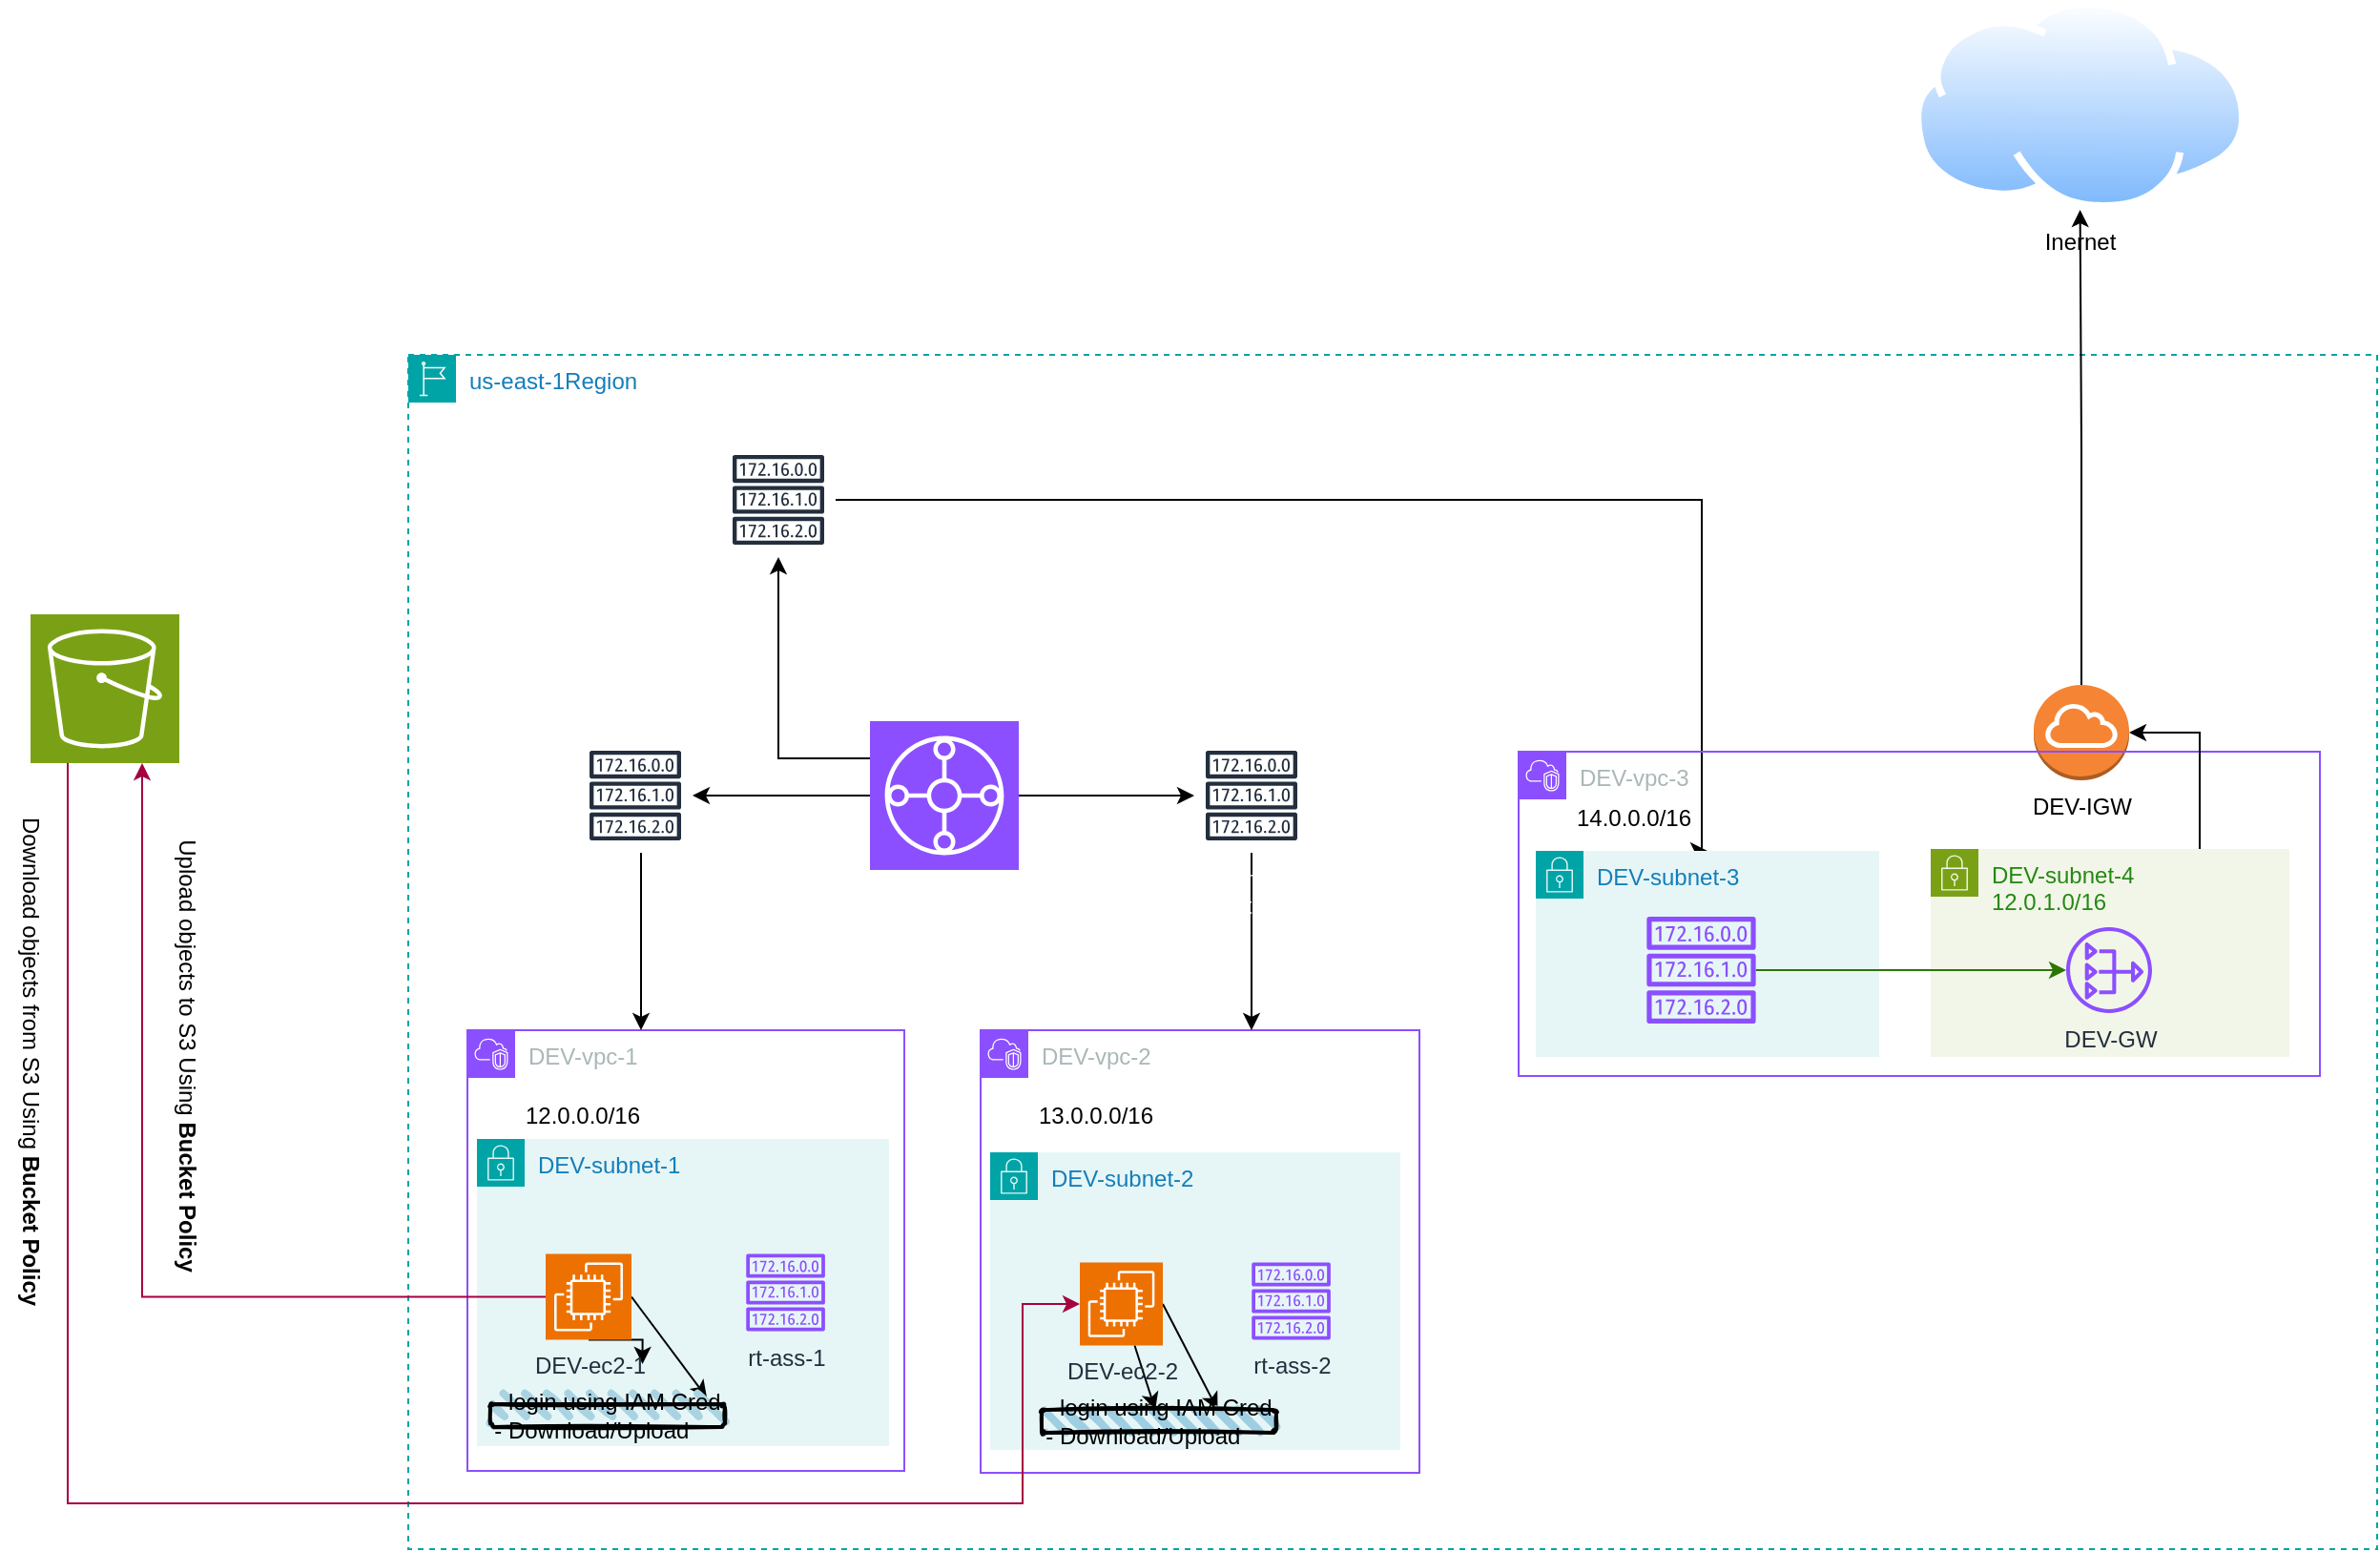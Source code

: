 <mxfile version="22.1.2" type="device">
  <diagram name="Page-1" id="GXH7HksNQJkOH-qJe8ID">
    <mxGraphModel dx="1560" dy="992" grid="1" gridSize="10" guides="1" tooltips="1" connect="1" arrows="1" fold="1" page="1" pageScale="1" pageWidth="850" pageHeight="1100" math="0" shadow="0">
      <root>
        <mxCell id="0" />
        <mxCell id="1" parent="0" />
        <mxCell id="y1fXWGU0vIESQ1dCH3lC-1" value="us-east-1Region" style="points=[[0,0],[0.25,0],[0.5,0],[0.75,0],[1,0],[1,0.25],[1,0.5],[1,0.75],[1,1],[0.75,1],[0.5,1],[0.25,1],[0,1],[0,0.75],[0,0.5],[0,0.25]];outlineConnect=0;gradientColor=none;html=1;whiteSpace=wrap;fontSize=12;fontStyle=0;container=1;pointerEvents=0;collapsible=0;recursiveResize=0;shape=mxgraph.aws4.group;grIcon=mxgraph.aws4.group_region;strokeColor=#00A4A6;fillColor=none;verticalAlign=top;align=left;spacingLeft=30;fontColor=#147EBA;dashed=1;" parent="1" vertex="1">
          <mxGeometry x="248" y="254" width="1032" height="626" as="geometry" />
        </mxCell>
        <mxCell id="y1fXWGU0vIESQ1dCH3lC-14" value="DEV-vpc-2" style="points=[[0,0],[0.25,0],[0.5,0],[0.75,0],[1,0],[1,0.25],[1,0.5],[1,0.75],[1,1],[0.75,1],[0.5,1],[0.25,1],[0,1],[0,0.75],[0,0.5],[0,0.25]];outlineConnect=0;gradientColor=none;html=1;whiteSpace=wrap;fontSize=12;fontStyle=0;container=1;pointerEvents=0;collapsible=0;recursiveResize=0;shape=mxgraph.aws4.group;grIcon=mxgraph.aws4.group_vpc2;strokeColor=#8C4FFF;fillColor=none;verticalAlign=top;align=left;spacingLeft=30;fontColor=#AAB7B8;dashed=0;" parent="y1fXWGU0vIESQ1dCH3lC-1" vertex="1">
          <mxGeometry x="300" y="354" width="230" height="232" as="geometry" />
        </mxCell>
        <mxCell id="y1fXWGU0vIESQ1dCH3lC-45" value="13.0.0.0/16" style="text;html=1;align=center;verticalAlign=middle;resizable=0;points=[];autosize=1;strokeColor=none;fillColor=none;" parent="y1fXWGU0vIESQ1dCH3lC-14" vertex="1">
          <mxGeometry x="20" y="30" width="80" height="30" as="geometry" />
        </mxCell>
        <mxCell id="1Atnoubjokcd63XYgQ4R-5" value="DEV-subnet-2" style="points=[[0,0],[0.25,0],[0.5,0],[0.75,0],[1,0],[1,0.25],[1,0.5],[1,0.75],[1,1],[0.75,1],[0.5,1],[0.25,1],[0,1],[0,0.75],[0,0.5],[0,0.25]];outlineConnect=0;gradientColor=none;html=1;whiteSpace=wrap;fontSize=12;fontStyle=0;container=1;pointerEvents=0;collapsible=0;recursiveResize=0;shape=mxgraph.aws4.group;grIcon=mxgraph.aws4.group_security_group;grStroke=0;strokeColor=#00A4A6;fillColor=#E6F6F7;verticalAlign=top;align=left;spacingLeft=30;fontColor=#147EBA;dashed=0;" parent="y1fXWGU0vIESQ1dCH3lC-14" vertex="1">
          <mxGeometry x="5" y="64" width="215" height="156" as="geometry" />
        </mxCell>
        <mxCell id="24" style="edgeStyle=none;html=1;fontColor=#000000;" parent="1Atnoubjokcd63XYgQ4R-5" source="1Atnoubjokcd63XYgQ4R-33" target="23" edge="1">
          <mxGeometry relative="1" as="geometry" />
        </mxCell>
        <mxCell id="25" style="edgeStyle=none;html=1;entryX=0.75;entryY=0;entryDx=0;entryDy=0;fontColor=#000000;strokeColor=#000000;exitX=1;exitY=0.5;exitDx=0;exitDy=0;exitPerimeter=0;" parent="1Atnoubjokcd63XYgQ4R-5" source="1Atnoubjokcd63XYgQ4R-33" target="23" edge="1">
          <mxGeometry relative="1" as="geometry" />
        </mxCell>
        <mxCell id="1Atnoubjokcd63XYgQ4R-33" value="DEV-ec2-2" style="sketch=0;points=[[0,0,0],[0.25,0,0],[0.5,0,0],[0.75,0,0],[1,0,0],[0,1,0],[0.25,1,0],[0.5,1,0],[0.75,1,0],[1,1,0],[0,0.25,0],[0,0.5,0],[0,0.75,0],[1,0.25,0],[1,0.5,0],[1,0.75,0]];outlineConnect=0;fontColor=#232F3E;fillColor=#ED7100;strokeColor=#ffffff;dashed=0;verticalLabelPosition=bottom;verticalAlign=top;align=center;html=1;fontSize=12;fontStyle=0;aspect=fixed;shape=mxgraph.aws4.resourceIcon;resIcon=mxgraph.aws4.ec2;" parent="1Atnoubjokcd63XYgQ4R-5" vertex="1">
          <mxGeometry x="47" y="57.75" width="43.5" height="43.5" as="geometry" />
        </mxCell>
        <mxCell id="1Atnoubjokcd63XYgQ4R-35" value="rt-ass-2" style="sketch=0;outlineConnect=0;fontColor=#232F3E;gradientColor=none;fillColor=#8C4FFF;strokeColor=none;dashed=0;verticalLabelPosition=bottom;verticalAlign=top;align=center;html=1;fontSize=12;fontStyle=0;aspect=fixed;pointerEvents=1;shape=mxgraph.aws4.route_table;" parent="1Atnoubjokcd63XYgQ4R-5" vertex="1">
          <mxGeometry x="137" y="57.75" width="41.57" height="40.5" as="geometry" />
        </mxCell>
        <mxCell id="23" value="&lt;div style=&quot;text-align: left;&quot;&gt;&lt;span style=&quot;background-color: initial;&quot;&gt;- login using IAM &lt;/span&gt;&lt;span style=&quot;background-color: initial;&quot;&gt;Cred&lt;/span&gt;&lt;/div&gt;&lt;div style=&quot;text-align: left;&quot;&gt;&lt;span style=&quot;background-color: initial;&quot;&gt;- Download/Upload&lt;/span&gt;&lt;/div&gt;" style="rounded=1;whiteSpace=wrap;html=1;strokeWidth=2;fillWeight=4;hachureGap=8;hachureAngle=45;fillColor=#9ECEE2;sketch=1;fontColor=#000000;" parent="1Atnoubjokcd63XYgQ4R-5" vertex="1">
          <mxGeometry x="27" y="135" width="123" height="12" as="geometry" />
        </mxCell>
        <mxCell id="1Atnoubjokcd63XYgQ4R-15" style="edgeStyle=orthogonalEdgeStyle;rounded=0;orthogonalLoop=1;jettySize=auto;html=1;" parent="y1fXWGU0vIESQ1dCH3lC-1" source="DpCkxI8PSZB8Ehpu4HjT-7" target="y1fXWGU0vIESQ1dCH3lC-14" edge="1">
          <mxGeometry relative="1" as="geometry">
            <Array as="points">
              <mxPoint x="442" y="303" />
              <mxPoint x="442" y="303" />
            </Array>
          </mxGeometry>
        </mxCell>
        <mxCell id="y1fXWGU0vIESQ1dCH3lC-5" value="&lt;font color=&quot;#ffffff&quot;&gt;DEV-TGW&lt;/font&gt;" style="sketch=0;points=[[0,0,0],[0.25,0,0],[0.5,0,0],[0.75,0,0],[1,0,0],[0,1,0],[0.25,1,0],[0.5,1,0],[0.75,1,0],[1,1,0],[0,0.25,0],[0,0.5,0],[0,0.75,0],[1,0.25,0],[1,0.5,0],[1,0.75,0]];outlineConnect=0;fontColor=#232F3E;fillColor=#8C4FFF;strokeColor=#ffffff;dashed=0;verticalLabelPosition=bottom;verticalAlign=top;align=center;html=1;fontSize=12;fontStyle=0;aspect=fixed;shape=mxgraph.aws4.resourceIcon;resIcon=mxgraph.aws4.transit_gateway;" parent="y1fXWGU0vIESQ1dCH3lC-1" vertex="1">
          <mxGeometry x="242" y="192" width="78" height="78" as="geometry" />
        </mxCell>
        <mxCell id="y1fXWGU0vIESQ1dCH3lC-7" value="DEV-IGW" style="outlineConnect=0;dashed=0;verticalLabelPosition=bottom;verticalAlign=top;align=center;html=1;shape=mxgraph.aws3.internet_gateway;fillColor=#F58534;gradientColor=none;" parent="y1fXWGU0vIESQ1dCH3lC-1" vertex="1">
          <mxGeometry x="852" y="173" width="50" height="50" as="geometry" />
        </mxCell>
        <mxCell id="1Atnoubjokcd63XYgQ4R-7" value="DEV-vpc-1" style="points=[[0,0],[0.25,0],[0.5,0],[0.75,0],[1,0],[1,0.25],[1,0.5],[1,0.75],[1,1],[0.75,1],[0.5,1],[0.25,1],[0,1],[0,0.75],[0,0.5],[0,0.25]];outlineConnect=0;gradientColor=none;html=1;whiteSpace=wrap;fontSize=12;fontStyle=0;container=1;pointerEvents=0;collapsible=0;recursiveResize=0;shape=mxgraph.aws4.group;grIcon=mxgraph.aws4.group_vpc2;strokeColor=#8C4FFF;fillColor=none;verticalAlign=top;align=left;spacingLeft=30;fontColor=#AAB7B8;dashed=0;" parent="y1fXWGU0vIESQ1dCH3lC-1" vertex="1">
          <mxGeometry x="31" y="354" width="229" height="231" as="geometry" />
        </mxCell>
        <mxCell id="1Atnoubjokcd63XYgQ4R-8" value="12.0.0.0/16" style="text;html=1;align=center;verticalAlign=middle;resizable=0;points=[];autosize=1;strokeColor=none;fillColor=none;" parent="1Atnoubjokcd63XYgQ4R-7" vertex="1">
          <mxGeometry x="20" y="30" width="80" height="30" as="geometry" />
        </mxCell>
        <mxCell id="DpCkxI8PSZB8Ehpu4HjT-10" value="&lt;font color=&quot;#ffffff&quot;&gt;Attachment&amp;nbsp; &amp;amp;&lt;br style=&quot;&quot;&gt;&amp;nbsp;Attachment Route table&lt;/font&gt;" style="sketch=0;outlineConnect=0;fontColor=#232F3E;gradientColor=none;strokeColor=#232F3E;fillColor=#ffffff;dashed=0;verticalLabelPosition=bottom;verticalAlign=top;align=center;html=1;fontSize=12;fontStyle=0;aspect=fixed;shape=mxgraph.aws4.resourceIcon;resIcon=mxgraph.aws4.route_table;" parent="y1fXWGU0vIESQ1dCH3lC-1" vertex="1">
          <mxGeometry x="89" y="201" width="60" height="60" as="geometry" />
        </mxCell>
        <mxCell id="1Atnoubjokcd63XYgQ4R-23" value="" style="edgeStyle=orthogonalEdgeStyle;rounded=0;orthogonalLoop=1;jettySize=auto;html=1;entryX=1;entryY=0.5;entryDx=0;entryDy=0;" parent="y1fXWGU0vIESQ1dCH3lC-1" source="y1fXWGU0vIESQ1dCH3lC-5" target="DpCkxI8PSZB8Ehpu4HjT-10" edge="1">
          <mxGeometry relative="1" as="geometry">
            <mxPoint x="376" y="231" as="sourcePoint" />
            <mxPoint x="236" y="524" as="targetPoint" />
          </mxGeometry>
        </mxCell>
        <mxCell id="1Atnoubjokcd63XYgQ4R-16" style="edgeStyle=orthogonalEdgeStyle;rounded=0;orthogonalLoop=1;jettySize=auto;html=1;" parent="y1fXWGU0vIESQ1dCH3lC-1" source="DpCkxI8PSZB8Ehpu4HjT-10" edge="1">
          <mxGeometry relative="1" as="geometry">
            <mxPoint x="122" y="354" as="targetPoint" />
            <Array as="points">
              <mxPoint x="122" y="354" />
            </Array>
          </mxGeometry>
        </mxCell>
        <mxCell id="1Atnoubjokcd63XYgQ4R-24" value="" style="edgeStyle=orthogonalEdgeStyle;rounded=0;orthogonalLoop=1;jettySize=auto;html=1;" parent="y1fXWGU0vIESQ1dCH3lC-1" source="y1fXWGU0vIESQ1dCH3lC-5" target="DpCkxI8PSZB8Ehpu4HjT-7" edge="1">
          <mxGeometry relative="1" as="geometry">
            <mxPoint x="464" y="501" as="sourcePoint" />
            <mxPoint x="695" y="669" as="targetPoint" />
          </mxGeometry>
        </mxCell>
        <mxCell id="DpCkxI8PSZB8Ehpu4HjT-7" value="&lt;font color=&quot;#ffffff&quot;&gt;Attachment&amp;nbsp; &amp;amp;&lt;br style=&quot;&quot;&gt;&amp;nbsp;Attachment Route table&lt;/font&gt;" style="sketch=0;outlineConnect=0;fontColor=#232F3E;gradientColor=none;strokeColor=#232F3E;fillColor=#ffffff;dashed=0;verticalLabelPosition=bottom;verticalAlign=top;align=center;html=1;fontSize=12;fontStyle=0;aspect=fixed;shape=mxgraph.aws4.resourceIcon;resIcon=mxgraph.aws4.route_table;" parent="y1fXWGU0vIESQ1dCH3lC-1" vertex="1">
          <mxGeometry x="412" y="201" width="60" height="60" as="geometry" />
        </mxCell>
        <mxCell id="yWzuZJ4NIgI-iqTGhFL4-26" style="edgeStyle=orthogonalEdgeStyle;rounded=0;orthogonalLoop=1;jettySize=auto;html=1;entryX=0.5;entryY=0;entryDx=0;entryDy=0;" edge="1" parent="y1fXWGU0vIESQ1dCH3lC-1" source="1Atnoubjokcd63XYgQ4R-25" target="1Atnoubjokcd63XYgQ4R-9">
          <mxGeometry relative="1" as="geometry">
            <Array as="points">
              <mxPoint x="678" y="76" />
              <mxPoint x="678" y="260" />
            </Array>
          </mxGeometry>
        </mxCell>
        <mxCell id="1Atnoubjokcd63XYgQ4R-25" value="&lt;font color=&quot;#ffffff&quot;&gt;Attachment&amp;nbsp; &amp;amp;&lt;br&gt;&amp;nbsp;Attachment Route table&lt;/font&gt;" style="sketch=0;outlineConnect=0;fontColor=#232F3E;gradientColor=none;strokeColor=#232F3E;fillColor=#ffffff;dashed=0;verticalLabelPosition=bottom;verticalAlign=top;align=center;html=1;fontSize=12;fontStyle=0;aspect=fixed;shape=mxgraph.aws4.resourceIcon;resIcon=mxgraph.aws4.route_table;" parent="y1fXWGU0vIESQ1dCH3lC-1" vertex="1">
          <mxGeometry x="164" y="46" width="60" height="60" as="geometry" />
        </mxCell>
        <mxCell id="1Atnoubjokcd63XYgQ4R-26" value="" style="edgeStyle=orthogonalEdgeStyle;rounded=0;orthogonalLoop=1;jettySize=auto;html=1;exitX=0;exitY=0.25;exitDx=0;exitDy=0;exitPerimeter=0;entryX=0.5;entryY=1;entryDx=0;entryDy=0;" parent="y1fXWGU0vIESQ1dCH3lC-1" source="y1fXWGU0vIESQ1dCH3lC-5" target="1Atnoubjokcd63XYgQ4R-25" edge="1">
          <mxGeometry relative="1" as="geometry">
            <mxPoint x="396" y="147" as="sourcePoint" />
            <mxPoint x="130" y="-4" as="targetPoint" />
          </mxGeometry>
        </mxCell>
        <mxCell id="y1fXWGU0vIESQ1dCH3lC-2" value="DEV-vpc-3" style="points=[[0,0],[0.25,0],[0.5,0],[0.75,0],[1,0],[1,0.25],[1,0.5],[1,0.75],[1,1],[0.75,1],[0.5,1],[0.25,1],[0,1],[0,0.75],[0,0.5],[0,0.25]];outlineConnect=0;gradientColor=none;html=1;whiteSpace=wrap;fontSize=12;fontStyle=0;container=1;pointerEvents=0;collapsible=0;recursiveResize=0;shape=mxgraph.aws4.group;grIcon=mxgraph.aws4.group_vpc2;strokeColor=#8C4FFF;fillColor=none;verticalAlign=top;align=left;spacingLeft=30;fontColor=#AAB7B8;dashed=0;" parent="y1fXWGU0vIESQ1dCH3lC-1" vertex="1">
          <mxGeometry x="582" y="208" width="420" height="170" as="geometry" />
        </mxCell>
        <mxCell id="y1fXWGU0vIESQ1dCH3lC-6" value="DEV-subnet-4&lt;br&gt;12.0.1.0/16" style="points=[[0,0],[0.25,0],[0.5,0],[0.75,0],[1,0],[1,0.25],[1,0.5],[1,0.75],[1,1],[0.75,1],[0.5,1],[0.25,1],[0,1],[0,0.75],[0,0.5],[0,0.25]];outlineConnect=0;gradientColor=none;html=1;whiteSpace=wrap;fontSize=12;fontStyle=0;container=1;pointerEvents=0;collapsible=0;recursiveResize=0;shape=mxgraph.aws4.group;grIcon=mxgraph.aws4.group_security_group;grStroke=0;strokeColor=#7AA116;fillColor=#F2F6E8;verticalAlign=top;align=left;spacingLeft=30;fontColor=#248814;dashed=0;" parent="y1fXWGU0vIESQ1dCH3lC-2" vertex="1">
          <mxGeometry x="216" y="51" width="188" height="109" as="geometry" />
        </mxCell>
        <mxCell id="y1fXWGU0vIESQ1dCH3lC-43" value="14.0.0.0/16" style="text;html=1;align=center;verticalAlign=middle;resizable=0;points=[];autosize=1;strokeColor=none;fillColor=none;" parent="y1fXWGU0vIESQ1dCH3lC-2" vertex="1">
          <mxGeometry x="20" y="20" width="80" height="30" as="geometry" />
        </mxCell>
        <mxCell id="1Atnoubjokcd63XYgQ4R-9" value="DEV-subnet-3" style="points=[[0,0],[0.25,0],[0.5,0],[0.75,0],[1,0],[1,0.25],[1,0.5],[1,0.75],[1,1],[0.75,1],[0.5,1],[0.25,1],[0,1],[0,0.75],[0,0.5],[0,0.25]];outlineConnect=0;gradientColor=none;html=1;whiteSpace=wrap;fontSize=12;fontStyle=0;container=1;pointerEvents=0;collapsible=0;recursiveResize=0;shape=mxgraph.aws4.group;grIcon=mxgraph.aws4.group_security_group;grStroke=0;strokeColor=#00A4A6;fillColor=#E6F6F7;verticalAlign=top;align=left;spacingLeft=30;fontColor=#147EBA;dashed=0;" parent="y1fXWGU0vIESQ1dCH3lC-1" vertex="1">
          <mxGeometry x="591" y="260" width="180" height="108" as="geometry" />
        </mxCell>
        <mxCell id="1Atnoubjokcd63XYgQ4R-19" value="DEV-GW" style="sketch=0;outlineConnect=0;fontColor=#232F3E;gradientColor=none;fillColor=#8C4FFF;strokeColor=none;dashed=0;verticalLabelPosition=bottom;verticalAlign=top;align=center;html=1;fontSize=12;fontStyle=0;aspect=fixed;pointerEvents=1;shape=mxgraph.aws4.nat_gateway;" parent="1Atnoubjokcd63XYgQ4R-9" vertex="1">
          <mxGeometry x="278" y="40" width="45" height="45" as="geometry" />
        </mxCell>
        <mxCell id="1Atnoubjokcd63XYgQ4R-37" style="edgeStyle=orthogonalEdgeStyle;rounded=0;orthogonalLoop=1;jettySize=auto;html=1;fillColor=#60a917;strokeColor=#2D7600;" parent="1Atnoubjokcd63XYgQ4R-9" source="1Atnoubjokcd63XYgQ4R-36" target="1Atnoubjokcd63XYgQ4R-19" edge="1">
          <mxGeometry relative="1" as="geometry" />
        </mxCell>
        <mxCell id="1Atnoubjokcd63XYgQ4R-36" value="" style="sketch=0;outlineConnect=0;fontColor=#232F3E;gradientColor=none;fillColor=#8C4FFF;strokeColor=none;dashed=0;verticalLabelPosition=bottom;verticalAlign=top;align=center;html=1;fontSize=12;fontStyle=0;aspect=fixed;pointerEvents=1;shape=mxgraph.aws4.route_table;" parent="1Atnoubjokcd63XYgQ4R-9" vertex="1">
          <mxGeometry x="58" y="34.5" width="57.47" height="56" as="geometry" />
        </mxCell>
        <mxCell id="1Atnoubjokcd63XYgQ4R-28" style="edgeStyle=orthogonalEdgeStyle;rounded=0;orthogonalLoop=1;jettySize=auto;html=1;exitX=0.75;exitY=0;exitDx=0;exitDy=0;entryX=1;entryY=0.5;entryDx=0;entryDy=0;entryPerimeter=0;" parent="y1fXWGU0vIESQ1dCH3lC-1" source="y1fXWGU0vIESQ1dCH3lC-6" target="y1fXWGU0vIESQ1dCH3lC-7" edge="1">
          <mxGeometry relative="1" as="geometry" />
        </mxCell>
        <mxCell id="1Atnoubjokcd63XYgQ4R-10" value="DEV-subnet-1" style="points=[[0,0],[0.25,0],[0.5,0],[0.75,0],[1,0],[1,0.25],[1,0.5],[1,0.75],[1,1],[0.75,1],[0.5,1],[0.25,1],[0,1],[0,0.75],[0,0.5],[0,0.25]];outlineConnect=0;gradientColor=none;html=1;whiteSpace=wrap;fontSize=12;fontStyle=0;container=1;pointerEvents=0;collapsible=0;recursiveResize=0;shape=mxgraph.aws4.group;grIcon=mxgraph.aws4.group_security_group;grStroke=0;strokeColor=#00A4A6;fillColor=#E6F6F7;verticalAlign=top;align=left;spacingLeft=30;fontColor=#147EBA;dashed=0;" parent="y1fXWGU0vIESQ1dCH3lC-1" vertex="1">
          <mxGeometry x="36" y="411" width="216" height="161" as="geometry" />
        </mxCell>
        <mxCell id="Hm9UBOt6Jf6O24XjjkCj-6" style="edgeStyle=orthogonalEdgeStyle;rounded=0;orthogonalLoop=1;jettySize=auto;html=1;exitX=0.5;exitY=1;exitDx=0;exitDy=0;exitPerimeter=0;" parent="1Atnoubjokcd63XYgQ4R-10" source="1Atnoubjokcd63XYgQ4R-13" edge="1">
          <mxGeometry relative="1" as="geometry">
            <mxPoint x="86.778" y="118" as="targetPoint" />
          </mxGeometry>
        </mxCell>
        <mxCell id="26" style="edgeStyle=none;html=1;exitX=1;exitY=0.5;exitDx=0;exitDy=0;exitPerimeter=0;entryX=0.923;entryY=-0.276;entryDx=0;entryDy=0;entryPerimeter=0;strokeColor=#000000;fontColor=#000000;" parent="1Atnoubjokcd63XYgQ4R-10" source="1Atnoubjokcd63XYgQ4R-13" target="22" edge="1">
          <mxGeometry relative="1" as="geometry" />
        </mxCell>
        <mxCell id="1Atnoubjokcd63XYgQ4R-13" value="DEV-ec2-1" style="sketch=0;points=[[0,0,0],[0.25,0,0],[0.5,0,0],[0.75,0,0],[1,0,0],[0,1,0],[0.25,1,0],[0.5,1,0],[0.75,1,0],[1,1,0],[0,0.25,0],[0,0.5,0],[0,0.75,0],[1,0.25,0],[1,0.5,0],[1,0.75,0]];outlineConnect=0;fontColor=#232F3E;fillColor=#ED7100;strokeColor=#ffffff;dashed=0;verticalLabelPosition=bottom;verticalAlign=top;align=center;html=1;fontSize=12;fontStyle=0;aspect=fixed;shape=mxgraph.aws4.resourceIcon;resIcon=mxgraph.aws4.ec2;" parent="1Atnoubjokcd63XYgQ4R-10" vertex="1">
          <mxGeometry x="36" y="60.25" width="45" height="45" as="geometry" />
        </mxCell>
        <mxCell id="1Atnoubjokcd63XYgQ4R-34" value="rt-ass-1" style="sketch=0;outlineConnect=0;fontColor=#232F3E;gradientColor=none;fillColor=#8C4FFF;strokeColor=none;dashed=0;verticalLabelPosition=bottom;verticalAlign=top;align=center;html=1;fontSize=12;fontStyle=0;aspect=fixed;pointerEvents=1;shape=mxgraph.aws4.route_table;" parent="1Atnoubjokcd63XYgQ4R-10" vertex="1">
          <mxGeometry x="141" y="60.25" width="41.57" height="40.5" as="geometry" />
        </mxCell>
        <mxCell id="22" value="&lt;div style=&quot;text-align: left;&quot;&gt;&lt;span style=&quot;background-color: initial;&quot;&gt;- login using IAM &lt;/span&gt;&lt;span style=&quot;background-color: initial;&quot;&gt;Cred&lt;/span&gt;&lt;/div&gt;&lt;div style=&quot;text-align: left;&quot;&gt;&lt;span style=&quot;background-color: initial;&quot;&gt;- Download/Upload&lt;/span&gt;&lt;/div&gt;" style="rounded=1;whiteSpace=wrap;html=1;strokeWidth=2;fillWeight=4;hachureGap=8;hachureAngle=45;fillColor=#AAD3E2;sketch=1;fontColor=#000000;" parent="1Atnoubjokcd63XYgQ4R-10" vertex="1">
          <mxGeometry x="7" y="139" width="123" height="12" as="geometry" />
        </mxCell>
        <mxCell id="gloggoRFzB8EptUoT0bn-1" value="&lt;font color=&quot;#ffffff&quot;&gt;eraki-s3-dev&lt;/font&gt;" style="sketch=0;points=[[0,0,0],[0.25,0,0],[0.5,0,0],[0.75,0,0],[1,0,0],[0,1,0],[0.25,1,0],[0.5,1,0],[0.75,1,0],[1,1,0],[0,0.25,0],[0,0.5,0],[0,0.75,0],[1,0.25,0],[1,0.5,0],[1,0.75,0]];outlineConnect=0;fontColor=#232F3E;fillColor=#7AA116;strokeColor=#ffffff;dashed=0;verticalLabelPosition=bottom;verticalAlign=top;align=center;html=1;fontSize=12;fontStyle=0;aspect=fixed;shape=mxgraph.aws4.resourceIcon;resIcon=mxgraph.aws4.s3;" parent="y1fXWGU0vIESQ1dCH3lC-1" vertex="1">
          <mxGeometry x="-198" y="136" width="78" height="78" as="geometry" />
        </mxCell>
        <mxCell id="gloggoRFzB8EptUoT0bn-2" style="edgeStyle=orthogonalEdgeStyle;rounded=0;orthogonalLoop=1;jettySize=auto;html=1;exitX=0;exitY=0.5;exitDx=0;exitDy=0;exitPerimeter=0;entryX=0.75;entryY=1;entryDx=0;entryDy=0;entryPerimeter=0;fillColor=#d80073;strokeColor=#A50040;" parent="y1fXWGU0vIESQ1dCH3lC-1" source="1Atnoubjokcd63XYgQ4R-13" target="gloggoRFzB8EptUoT0bn-1" edge="1">
          <mxGeometry relative="1" as="geometry" />
        </mxCell>
        <mxCell id="gloggoRFzB8EptUoT0bn-4" style="edgeStyle=orthogonalEdgeStyle;rounded=0;orthogonalLoop=1;jettySize=auto;html=1;exitX=0.25;exitY=1;exitDx=0;exitDy=0;exitPerimeter=0;fillColor=#d80073;strokeColor=#A50040;" parent="y1fXWGU0vIESQ1dCH3lC-1" source="gloggoRFzB8EptUoT0bn-1" target="1Atnoubjokcd63XYgQ4R-33" edge="1">
          <mxGeometry relative="1" as="geometry">
            <Array as="points">
              <mxPoint x="-178" y="602" />
              <mxPoint x="322" y="602" />
            </Array>
          </mxGeometry>
        </mxCell>
        <mxCell id="gloggoRFzB8EptUoT0bn-5" value="Upload objects to S3 Using &lt;b&gt;Bucket Policy&lt;/b&gt;" style="text;html=1;align=center;verticalAlign=middle;resizable=0;points=[];autosize=1;strokeColor=none;fillColor=none;rotation=90;" parent="y1fXWGU0vIESQ1dCH3lC-1" vertex="1">
          <mxGeometry x="-241" y="352" width="250" height="30" as="geometry" />
        </mxCell>
        <mxCell id="gloggoRFzB8EptUoT0bn-6" value="Download objects from S3 Using &lt;b&gt;Bucket Policy&lt;/b&gt;" style="text;html=1;align=center;verticalAlign=middle;resizable=0;points=[];autosize=1;strokeColor=none;fillColor=none;rotation=90;" parent="y1fXWGU0vIESQ1dCH3lC-1" vertex="1">
          <mxGeometry x="-338" y="355" width="280" height="30" as="geometry" />
        </mxCell>
        <mxCell id="DpCkxI8PSZB8Ehpu4HjT-3" value="Inernet" style="image;aspect=fixed;perimeter=ellipsePerimeter;html=1;align=center;shadow=0;dashed=0;spacingTop=3;image=img/lib/active_directory/internet_cloud.svg;" parent="1" vertex="1">
          <mxGeometry x="1037" y="68" width="174.6" height="110" as="geometry" />
        </mxCell>
        <mxCell id="1Atnoubjokcd63XYgQ4R-29" style="edgeStyle=orthogonalEdgeStyle;rounded=0;orthogonalLoop=1;jettySize=auto;html=1;entryX=0.5;entryY=1;entryDx=0;entryDy=0;" parent="1" source="y1fXWGU0vIESQ1dCH3lC-7" target="DpCkxI8PSZB8Ehpu4HjT-3" edge="1">
          <mxGeometry relative="1" as="geometry" />
        </mxCell>
      </root>
    </mxGraphModel>
  </diagram>
</mxfile>
